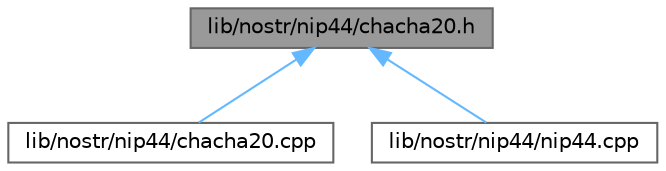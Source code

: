 digraph "lib/nostr/nip44/chacha20.h"
{
 // LATEX_PDF_SIZE
  bgcolor="transparent";
  edge [fontname=Helvetica,fontsize=10,labelfontname=Helvetica,labelfontsize=10];
  node [fontname=Helvetica,fontsize=10,shape=box,height=0.2,width=0.4];
  Node1 [label="lib/nostr/nip44/chacha20.h",height=0.2,width=0.4,color="gray40", fillcolor="grey60", style="filled", fontcolor="black",tooltip=" "];
  Node1 -> Node2 [dir="back",color="steelblue1",style="solid"];
  Node2 [label="lib/nostr/nip44/chacha20.cpp",height=0.2,width=0.4,color="grey40", fillcolor="white", style="filled",URL="$chacha20_8cpp.html",tooltip=" "];
  Node1 -> Node3 [dir="back",color="steelblue1",style="solid"];
  Node3 [label="lib/nostr/nip44/nip44.cpp",height=0.2,width=0.4,color="grey40", fillcolor="white", style="filled",URL="$nip44_8cpp.html",tooltip=" "];
}

